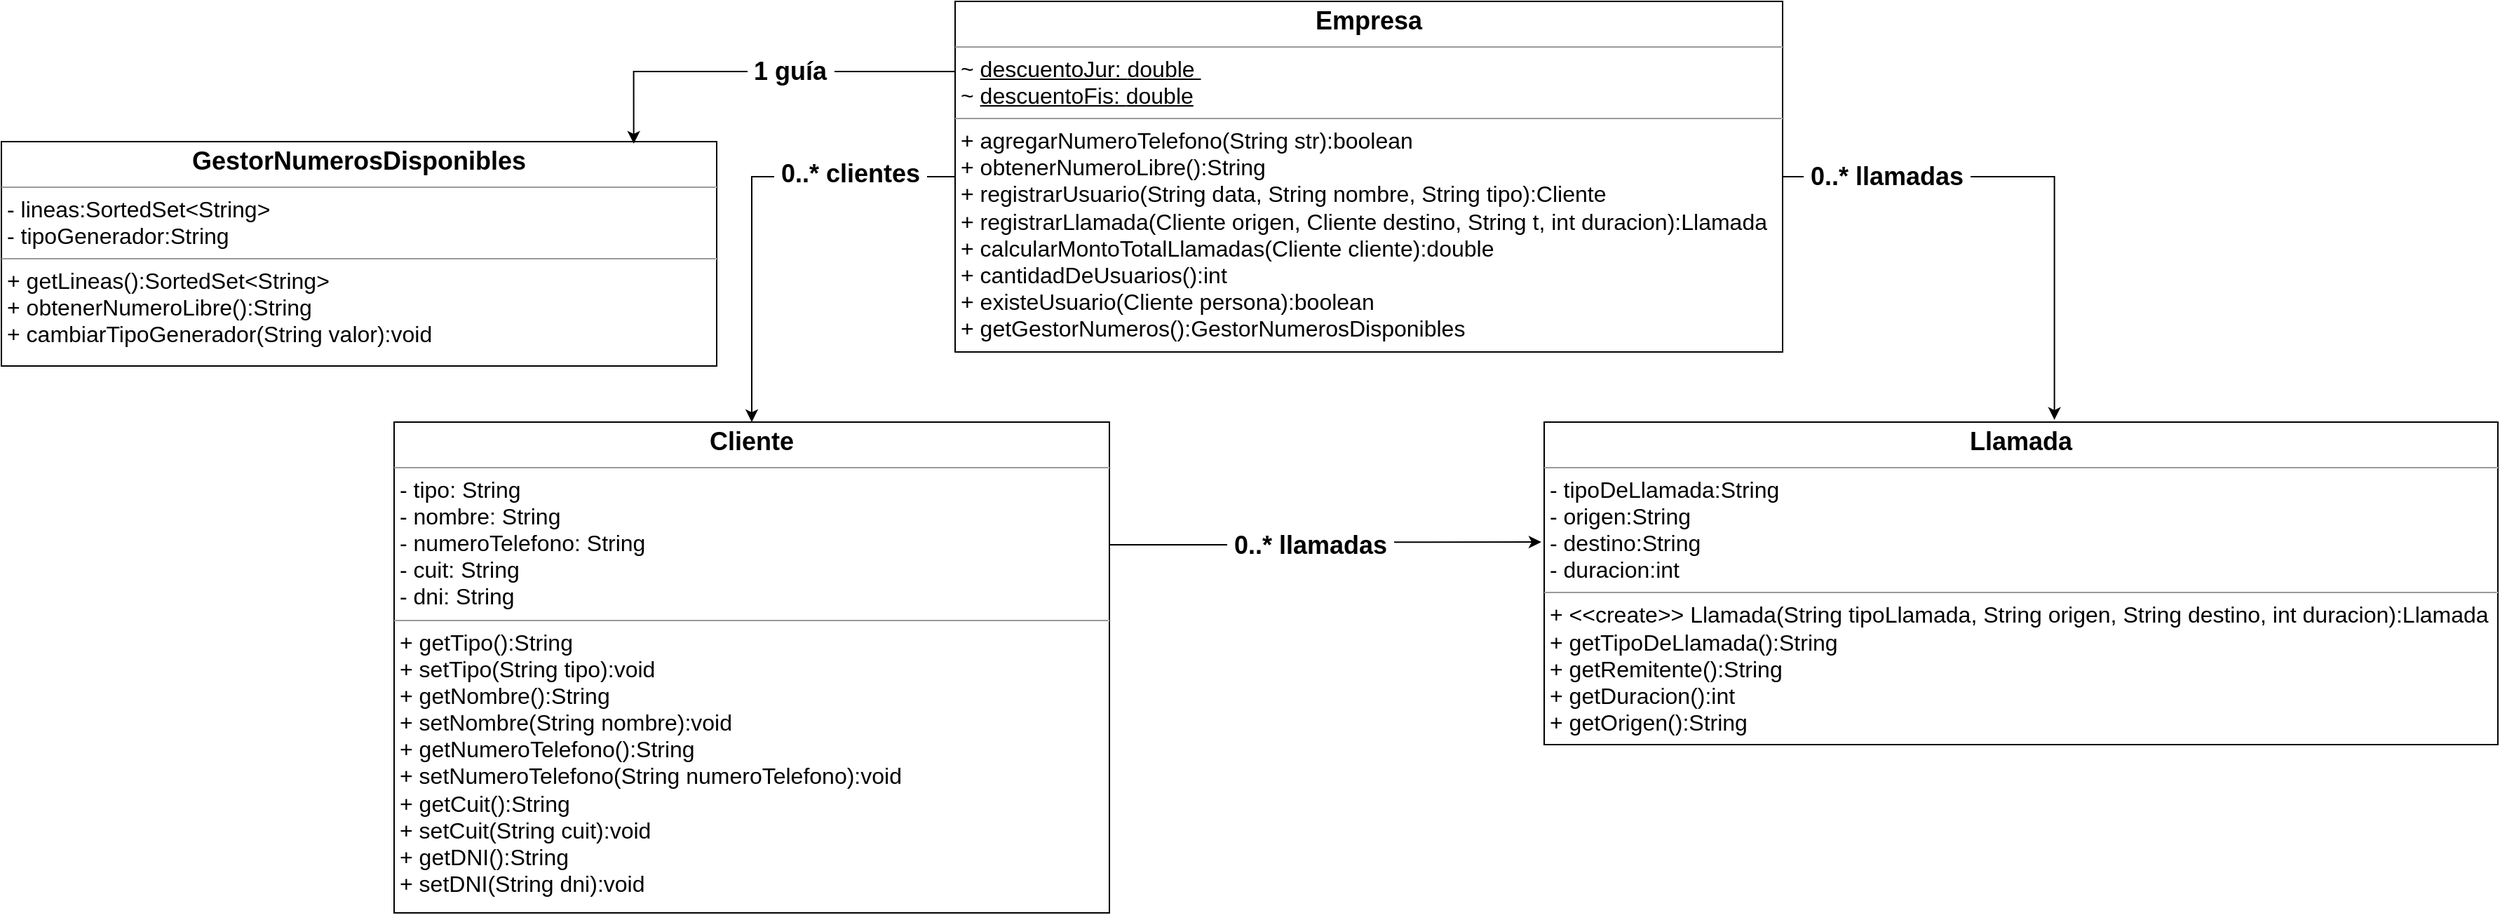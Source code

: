 <mxfile version="24.4.4" type="github">
  <diagram name="Page-1" id="c4acf3e9-155e-7222-9cf6-157b1a14988f">
    <mxGraphModel dx="2522" dy="2187" grid="1" gridSize="10" guides="1" tooltips="1" connect="1" arrows="1" fold="1" page="1" pageScale="1" pageWidth="850" pageHeight="1100" background="none" math="0" shadow="0">
      <root>
        <mxCell id="0" />
        <mxCell id="1" parent="0" />
        <mxCell id="GO7QZFpmpaeCV5GQR35J-1" value="&lt;p style=&quot;margin:0px;margin-top:4px;text-align:center;&quot;&gt;&lt;b&gt;&lt;font style=&quot;font-size: 18px;&quot;&gt;Llamada&lt;/font&gt;&lt;/b&gt;&lt;/p&gt;&lt;hr size=&quot;1&quot;&gt;&lt;p style=&quot;margin:0px;margin-left:4px;&quot;&gt;&lt;font size=&quot;3&quot;&gt;- tipoDeLlamada:String&lt;br&gt;- origen:String&lt;/font&gt;&lt;/p&gt;&lt;p style=&quot;margin:0px;margin-left:4px;&quot;&gt;&lt;font size=&quot;3&quot;&gt;- destino:String&lt;br&gt;- duracion:int&lt;/font&gt;&lt;/p&gt;&lt;hr size=&quot;1&quot;&gt;&lt;p style=&quot;margin:0px;margin-left:4px;&quot;&gt;&lt;font size=&quot;3&quot;&gt;+ &amp;lt;&amp;lt;create&amp;gt;&amp;gt; Llamada(String tipoLlamada, String origen, String destino, int duracion):Llamada&lt;br&gt;+&amp;nbsp;getTipoDeLlamada():String&lt;/font&gt;&lt;/p&gt;&lt;p style=&quot;margin:0px;margin-left:4px;&quot;&gt;&lt;font size=&quot;3&quot;&gt;+&amp;nbsp;getRemitente():String&lt;/font&gt;&lt;/p&gt;&lt;p style=&quot;margin:0px;margin-left:4px;&quot;&gt;&lt;font size=&quot;3&quot;&gt;+&amp;nbsp;getDuracion():int&lt;/font&gt;&lt;/p&gt;&lt;p style=&quot;margin:0px;margin-left:4px;&quot;&gt;&lt;font size=&quot;3&quot;&gt;+ getOrigen():String&lt;/font&gt;&lt;/p&gt;" style="verticalAlign=top;align=left;overflow=fill;fontSize=12;fontFamily=Helvetica;html=1;rounded=0;shadow=0;comic=0;labelBackgroundColor=none;strokeWidth=1" parent="1" vertex="1">
          <mxGeometry x="1190" y="-310" width="680" height="230" as="geometry" />
        </mxCell>
        <mxCell id="GO7QZFpmpaeCV5GQR35J-2" value="&lt;p style=&quot;margin:0px;margin-top:4px;text-align:center;&quot;&gt;&lt;font style=&quot;font-size: 18px;&quot;&gt;&lt;b&gt;GestorNumerosDisponibles&lt;/b&gt;&lt;br&gt;&lt;/font&gt;&lt;/p&gt;&lt;hr size=&quot;1&quot;&gt;&lt;p style=&quot;margin:0px;margin-left:4px;&quot;&gt;&lt;font size=&quot;3&quot;&gt;- lineas:&lt;span style=&quot;text-wrap: wrap;&quot;&gt;SortedSet&amp;lt;String&amp;gt;&lt;/span&gt;&lt;br&gt;-&amp;nbsp;tipoGenerador:String&lt;/font&gt;&lt;/p&gt;&lt;hr size=&quot;1&quot;&gt;&lt;p style=&quot;margin:0px;margin-left:4px;&quot;&gt;&lt;font size=&quot;3&quot;&gt;+ getLineas():SortedSet&amp;lt;String&amp;gt;&lt;br&gt;+ obtenerNumeroLibre():&lt;span style=&quot;background-color: initial;&quot;&gt;String&lt;/span&gt;&lt;/font&gt;&lt;/p&gt;&lt;p style=&quot;margin:0px;margin-left:4px;&quot;&gt;&lt;font size=&quot;3&quot;&gt;&lt;span style=&quot;background-color: initial;&quot;&gt;+&amp;nbsp;&lt;/span&gt;&lt;span style=&quot;background-color: initial;&quot;&gt;cambiarTipoGenerador(String valor):&lt;/span&gt;&lt;span style=&quot;background-color: initial;&quot;&gt;void&lt;/span&gt;&lt;span style=&quot;background-color: initial;&quot;&gt;&amp;nbsp;&lt;/span&gt;&lt;/font&gt;&lt;/p&gt;" style="verticalAlign=top;align=left;overflow=fill;fontSize=12;fontFamily=Helvetica;html=1;rounded=0;shadow=0;comic=0;labelBackgroundColor=none;strokeWidth=1" parent="1" vertex="1">
          <mxGeometry x="90" y="-510" width="510" height="160" as="geometry" />
        </mxCell>
        <mxCell id="l453c_xg0Y11GKCgeo1X-10" style="edgeStyle=orthogonalEdgeStyle;rounded=0;orthogonalLoop=1;jettySize=auto;html=1;exitX=0;exitY=0.5;exitDx=0;exitDy=0;" edge="1" parent="1" source="GO7QZFpmpaeCV5GQR35J-3" target="GO7QZFpmpaeCV5GQR35J-4">
          <mxGeometry relative="1" as="geometry" />
        </mxCell>
        <mxCell id="l453c_xg0Y11GKCgeo1X-11" value="&lt;font style=&quot;font-size: 18px;&quot;&gt;&lt;b&gt;&amp;nbsp;0..* clientes&amp;nbsp;&lt;/b&gt;&lt;/font&gt;" style="edgeLabel;html=1;align=center;verticalAlign=middle;resizable=0;points=[];" vertex="1" connectable="0" parent="l453c_xg0Y11GKCgeo1X-10">
          <mxGeometry x="-0.527" y="-2" relative="1" as="geometry">
            <mxPoint as="offset" />
          </mxGeometry>
        </mxCell>
        <mxCell id="GO7QZFpmpaeCV5GQR35J-3" value="&lt;p style=&quot;margin:0px;margin-top:4px;text-align:center;&quot;&gt;&lt;font style=&quot;font-size: 18px;&quot;&gt;&lt;b&gt;Empresa&lt;/b&gt;&lt;br&gt;&lt;/font&gt;&lt;/p&gt;&lt;hr size=&quot;1&quot;&gt;&lt;p style=&quot;margin:0px;margin-left:4px;&quot;&gt;&lt;font size=&quot;3&quot;&gt;&lt;span style=&quot;background-color: initial; text-wrap: wrap;&quot;&gt;~&amp;nbsp;&lt;u&gt;descuentoJur:&amp;nbsp;&lt;/u&gt;&lt;/span&gt;&lt;span style=&quot;background-color: initial; text-wrap: wrap; text-decoration-line: underline;&quot;&gt;double&amp;nbsp;&lt;/span&gt;&lt;br&gt;&lt;/font&gt;&lt;/p&gt;&lt;p style=&quot;margin:0px;margin-left:4px;&quot;&gt;&lt;font size=&quot;3&quot;&gt;&lt;span style=&quot;text-wrap: wrap;&quot;&gt;~ &lt;u&gt;descuentoFis:&amp;nbsp;&lt;/u&gt;&lt;/span&gt;&lt;span style=&quot;text-wrap: wrap; background-color: initial;&quot;&gt;&lt;u&gt;double&lt;/u&gt;&lt;/span&gt;&lt;span style=&quot;text-wrap: wrap; background-color: initial;&quot;&gt;&amp;nbsp;&lt;/span&gt;&lt;br&gt;&lt;/font&gt;&lt;/p&gt;&lt;hr size=&quot;1&quot;&gt;&lt;p style=&quot;margin:0px;margin-left:4px;&quot;&gt;&lt;font size=&quot;3&quot;&gt;+&amp;nbsp;&lt;span style=&quot;text-wrap: wrap;&quot;&gt;agregarNumeroTelefono(String str):&lt;/span&gt;&lt;span style=&quot;text-wrap: wrap;&quot;&gt;boolean&amp;nbsp;&lt;/span&gt;&lt;br&gt;+&amp;nbsp;&lt;span style=&quot;text-wrap: wrap; background-color: initial;&quot;&gt;obtenerNumeroLibre():&lt;/span&gt;&lt;span style=&quot;text-wrap: wrap; background-color: initial;&quot;&gt;String&lt;/span&gt;&lt;span style=&quot;text-wrap: wrap; background-color: initial;&quot;&gt;&amp;nbsp;&lt;/span&gt;&lt;/font&gt;&lt;/p&gt;&lt;p style=&quot;margin:0px;margin-left:4px;&quot;&gt;&lt;font size=&quot;3&quot;&gt;&lt;span style=&quot;text-wrap: wrap; background-color: initial;&quot;&gt;+&amp;nbsp;&lt;/span&gt;&lt;span style=&quot;text-wrap: wrap; background-color: initial;&quot;&gt;registrarUsuario(String data, String nombre, String tipo):&lt;/span&gt;&lt;span style=&quot;text-wrap: wrap; background-color: initial;&quot;&gt;Cliente&lt;/span&gt;&lt;span style=&quot;text-wrap: wrap; background-color: initial;&quot;&gt;&amp;nbsp;&lt;/span&gt;&lt;/font&gt;&lt;/p&gt;&lt;p style=&quot;margin:0px;margin-left:4px;&quot;&gt;&lt;font size=&quot;3&quot;&gt;&lt;span style=&quot;text-wrap: wrap; background-color: initial;&quot;&gt;+&amp;nbsp;&lt;/span&gt;&lt;span style=&quot;text-wrap: wrap; background-color: initial;&quot;&gt;registrarLlamada(Cliente origen, Cliente destino, String t, int duracion):&lt;/span&gt;&lt;span style=&quot;text-wrap: wrap; background-color: initial;&quot;&gt;Llamada&lt;/span&gt;&lt;span style=&quot;text-wrap: wrap; background-color: initial;&quot;&gt;&amp;nbsp;&lt;/span&gt;&lt;/font&gt;&lt;/p&gt;&lt;p style=&quot;margin:0px;margin-left:4px;&quot;&gt;&lt;font size=&quot;3&quot;&gt;&lt;span style=&quot;text-wrap: wrap; background-color: initial;&quot;&gt;+&amp;nbsp;&lt;/span&gt;&lt;span style=&quot;text-wrap: wrap; background-color: initial;&quot;&gt;calcularMontoTotalLlamadas(Cliente cliente):&lt;/span&gt;&lt;span style=&quot;text-wrap: wrap; background-color: initial;&quot;&gt;double&lt;/span&gt;&lt;span style=&quot;text-wrap: wrap; background-color: initial;&quot;&gt;&amp;nbsp;&lt;/span&gt;&lt;/font&gt;&lt;/p&gt;&lt;p style=&quot;margin:0px;margin-left:4px;&quot;&gt;&lt;font size=&quot;3&quot;&gt;&lt;span style=&quot;text-wrap: wrap; background-color: initial;&quot;&gt;+&amp;nbsp;&lt;/span&gt;&lt;span style=&quot;text-wrap: wrap; background-color: initial;&quot;&gt;cantidadDeUsuarios():&lt;/span&gt;&lt;span style=&quot;text-wrap: wrap; background-color: initial;&quot;&gt;int&lt;/span&gt;&lt;span style=&quot;text-wrap: wrap; background-color: initial;&quot;&gt;&amp;nbsp;&lt;/span&gt;&lt;/font&gt;&lt;/p&gt;&lt;p style=&quot;margin:0px;margin-left:4px;&quot;&gt;&lt;font size=&quot;3&quot;&gt;&lt;span style=&quot;text-wrap: wrap; background-color: initial;&quot;&gt;+&amp;nbsp;&lt;/span&gt;&lt;span style=&quot;text-wrap: wrap; background-color: initial;&quot;&gt;existeUsuario(Cliente persona):&lt;/span&gt;&lt;span style=&quot;text-wrap: wrap; background-color: initial;&quot;&gt;boolean&lt;/span&gt;&lt;span style=&quot;text-wrap: wrap; background-color: initial;&quot;&gt;&amp;nbsp;&lt;/span&gt;&lt;/font&gt;&lt;/p&gt;&lt;p style=&quot;margin:0px;margin-left:4px;&quot;&gt;&lt;font size=&quot;3&quot;&gt;&lt;span style=&quot;text-wrap: wrap; background-color: initial;&quot;&gt;+&amp;nbsp;&lt;/span&gt;&lt;span style=&quot;text-wrap: wrap; background-color: initial;&quot;&gt;getGestorNumeros():&lt;/span&gt;&lt;span style=&quot;text-wrap: wrap; background-color: initial;&quot;&gt;GestorNumerosDisponibles&lt;/span&gt;&lt;span style=&quot;text-wrap: wrap; background-color: initial;&quot;&gt;&amp;nbsp;&lt;/span&gt;&lt;/font&gt;&lt;/p&gt;" style="verticalAlign=top;align=left;overflow=fill;fontSize=12;fontFamily=Helvetica;html=1;rounded=0;shadow=0;comic=0;labelBackgroundColor=none;strokeWidth=1" parent="1" vertex="1">
          <mxGeometry x="770" y="-610" width="590" height="250" as="geometry" />
        </mxCell>
        <mxCell id="GO7QZFpmpaeCV5GQR35J-4" value="&lt;p style=&quot;margin:0px;margin-top:4px;text-align:center;&quot;&gt;&lt;font style=&quot;font-size: 18px;&quot;&gt;&lt;b&gt;Cliente&lt;/b&gt;&lt;br&gt;&lt;/font&gt;&lt;/p&gt;&lt;hr size=&quot;1&quot;&gt;&lt;p style=&quot;margin:0px;margin-left:4px;&quot;&gt;&lt;font size=&quot;3&quot;&gt;&lt;span style=&quot;background-color: initial;&quot;&gt;- tipo:&amp;nbsp;&lt;/span&gt;&lt;span style=&quot;background-color: initial;&quot;&gt;String&lt;/span&gt;&lt;span style=&quot;background-color: initial;&quot;&gt;&amp;nbsp;&lt;/span&gt;&lt;br&gt;&lt;/font&gt;&lt;/p&gt;&lt;p style=&quot;margin:0px;margin-left:4px;&quot;&gt;&lt;font size=&quot;3&quot;&gt;&lt;span style=&quot;white-space-collapse: collapse;&quot;&gt;- nombre:&amp;nbsp;&lt;/span&gt;&lt;span style=&quot;background-color: initial;&quot;&gt;String&lt;/span&gt;&lt;span style=&quot;background-color: initial;&quot;&gt;&amp;nbsp;&lt;/span&gt;&lt;/font&gt;&lt;/p&gt;&lt;p style=&quot;margin:0px;margin-left:4px;&quot;&gt;&lt;font size=&quot;3&quot;&gt;&lt;span style=&quot;white-space-collapse: collapse;&quot;&gt;- numeroTelefono:&amp;nbsp;&lt;/span&gt;&lt;span style=&quot;background-color: initial;&quot;&gt;String&lt;/span&gt;&lt;span style=&quot;background-color: initial;&quot;&gt;&amp;nbsp;&lt;/span&gt;&lt;/font&gt;&lt;/p&gt;&lt;p style=&quot;margin:0px;margin-left:4px;&quot;&gt;&lt;font size=&quot;3&quot;&gt;&lt;span style=&quot;white-space-collapse: collapse;&quot;&gt;- cuit:&amp;nbsp;&lt;/span&gt;&lt;span style=&quot;background-color: initial;&quot;&gt;String&lt;/span&gt;&lt;span style=&quot;background-color: initial;&quot;&gt;&amp;nbsp;&lt;/span&gt;&lt;/font&gt;&lt;/p&gt;&lt;p style=&quot;margin:0px;margin-left:4px;&quot;&gt;&lt;font size=&quot;3&quot;&gt;&lt;span style=&quot;white-space-collapse: collapse;&quot;&gt;- dni:&amp;nbsp;&lt;/span&gt;&lt;span style=&quot;background-color: initial;&quot;&gt;String&lt;/span&gt;&lt;span style=&quot;background-color: initial;&quot;&gt;&amp;nbsp;&lt;/span&gt;&lt;/font&gt;&lt;/p&gt;&lt;hr size=&quot;1&quot;&gt;&lt;p style=&quot;margin:0px;margin-left:4px;&quot;&gt;&lt;font size=&quot;3&quot;&gt;+&amp;nbsp;&lt;span style=&quot;background-color: initial;&quot;&gt;getTipo():&lt;/span&gt;&lt;span style=&quot;background-color: initial;&quot;&gt;String&lt;/span&gt;&lt;span style=&quot;background-color: initial;&quot;&gt;&amp;nbsp;&lt;/span&gt;&lt;span style=&quot;background-color: initial;&quot;&gt;&amp;nbsp;&lt;/span&gt;&lt;span style=&quot;background-color: initial; white-space-collapse: preserve;&quot;&gt;&#x9;&#x9;&lt;/span&gt;&lt;/font&gt;&lt;/p&gt;&lt;p style=&quot;margin:0px;margin-left:4px;&quot;&gt;&lt;span style=&quot;white-space-collapse: preserve; white-space-collapse: collapse;&quot;&gt;&lt;font size=&quot;3&quot;&gt;&#x9;&lt;/font&gt;&lt;/span&gt;&lt;/p&gt;&lt;p style=&quot;margin:0px;margin-left:4px;&quot;&gt;&lt;font size=&quot;3&quot;&gt;+ setTipo(String tipo):&lt;span style=&quot;background-color: initial;&quot;&gt;void&lt;/span&gt;&lt;span style=&quot;background-color: initial;&quot;&gt;&amp;nbsp;&lt;/span&gt;&lt;/font&gt;&lt;/p&gt;&lt;p style=&quot;margin:0px;margin-left:4px;&quot;&gt;&lt;span style=&quot;white-space-collapse: preserve; white-space-collapse: collapse;&quot;&gt;&lt;font size=&quot;3&quot;&gt;&#x9;&lt;/font&gt;&lt;/span&gt;&lt;/p&gt;&lt;p style=&quot;margin:0px;margin-left:4px;&quot;&gt;&lt;font size=&quot;3&quot;&gt;+ getNombre():&lt;span style=&quot;background-color: initial;&quot;&gt;String&lt;/span&gt;&lt;span style=&quot;background-color: initial;&quot;&gt;&amp;nbsp;&lt;/span&gt;&lt;span style=&quot;background-color: initial;&quot;&gt;&amp;nbsp;&lt;/span&gt;&lt;span style=&quot;background-color: initial; white-space-collapse: preserve;&quot;&gt;&#x9;&#x9;&lt;/span&gt;&lt;/font&gt;&lt;/p&gt;&lt;p style=&quot;margin:0px;margin-left:4px;&quot;&gt;&lt;span style=&quot;white-space-collapse: preserve; white-space-collapse: collapse;&quot;&gt;&lt;font size=&quot;3&quot;&gt;&#x9;&lt;/font&gt;&lt;/span&gt;&lt;/p&gt;&lt;p style=&quot;margin:0px;margin-left:4px;&quot;&gt;&lt;font size=&quot;3&quot;&gt;+ setNombre(String nombre):&lt;span style=&quot;background-color: initial;&quot;&gt;void&lt;/span&gt;&lt;span style=&quot;background-color: initial;&quot;&gt;&amp;nbsp;&lt;/span&gt;&lt;span style=&quot;background-color: initial;&quot;&gt;&amp;nbsp;&lt;/span&gt;&lt;span style=&quot;background-color: initial; white-space-collapse: preserve;&quot;&gt;&#x9;&#x9;&lt;/span&gt;&lt;/font&gt;&lt;/p&gt;&lt;p style=&quot;margin:0px;margin-left:4px;&quot;&gt;&lt;span style=&quot;white-space-collapse: preserve; white-space-collapse: collapse;&quot;&gt;&lt;font size=&quot;3&quot;&gt;&#x9;&lt;/font&gt;&lt;/span&gt;&lt;/p&gt;&lt;p style=&quot;margin:0px;margin-left:4px;&quot;&gt;&lt;font size=&quot;3&quot;&gt;+ getNumeroTelefono():&lt;span style=&quot;background-color: initial;&quot;&gt;String&lt;/span&gt;&lt;span style=&quot;background-color: initial;&quot;&gt;&amp;nbsp;&lt;/span&gt;&lt;span style=&quot;background-color: initial;&quot;&gt;&amp;nbsp;&lt;/span&gt;&lt;span style=&quot;background-color: initial; white-space-collapse: preserve;&quot;&gt;&#x9;&#x9;&lt;/span&gt;&lt;/font&gt;&lt;/p&gt;&lt;p style=&quot;margin:0px;margin-left:4px;&quot;&gt;&lt;span style=&quot;white-space-collapse: preserve; white-space-collapse: collapse;&quot;&gt;&lt;font size=&quot;3&quot;&gt;&#x9;&lt;/font&gt;&lt;/span&gt;&lt;/p&gt;&lt;p style=&quot;margin:0px;margin-left:4px;&quot;&gt;&lt;font size=&quot;3&quot;&gt;+ setNumeroTelefono(String numeroTelefono):&lt;span style=&quot;background-color: initial;&quot;&gt;void&lt;/span&gt;&lt;span style=&quot;background-color: initial;&quot;&gt;&amp;nbsp;&lt;/span&gt;&lt;span style=&quot;background-color: initial; white-space-collapse: preserve;&quot;&gt;&#x9;&#x9;&lt;/span&gt;&lt;/font&gt;&lt;/p&gt;&lt;p style=&quot;margin:0px;margin-left:4px;&quot;&gt;&lt;span style=&quot;white-space-collapse: preserve; white-space-collapse: collapse;&quot;&gt;&lt;font size=&quot;3&quot;&gt;&#x9;&lt;/font&gt;&lt;/span&gt;&lt;/p&gt;&lt;p style=&quot;margin:0px;margin-left:4px;&quot;&gt;&lt;font size=&quot;3&quot;&gt;+ getCuit():&lt;span style=&quot;background-color: initial;&quot;&gt;String&lt;/span&gt;&lt;span style=&quot;background-color: initial;&quot;&gt;&amp;nbsp;&lt;/span&gt;&lt;span style=&quot;background-color: initial;&quot;&gt;&amp;nbsp;&lt;/span&gt;&lt;span style=&quot;background-color: initial; white-space-collapse: preserve;&quot;&gt;&#x9;&#x9;&lt;/span&gt;&lt;/font&gt;&lt;/p&gt;&lt;p style=&quot;margin:0px;margin-left:4px;&quot;&gt;&lt;span style=&quot;white-space-collapse: preserve; white-space-collapse: collapse;&quot;&gt;&lt;font size=&quot;3&quot;&gt;&#x9;&lt;/font&gt;&lt;/span&gt;&lt;/p&gt;&lt;p style=&quot;margin:0px;margin-left:4px;&quot;&gt;&lt;font size=&quot;3&quot;&gt;+ setCuit(String cuit):&lt;span style=&quot;background-color: initial;&quot;&gt;void&lt;/span&gt;&lt;span style=&quot;background-color: initial;&quot;&gt;&amp;nbsp;&lt;/span&gt;&lt;span style=&quot;background-color: initial;&quot;&gt;&amp;nbsp;&lt;/span&gt;&lt;span style=&quot;background-color: initial; white-space-collapse: preserve;&quot;&gt;&#x9;&#x9;&lt;/span&gt;&lt;/font&gt;&lt;/p&gt;&lt;p style=&quot;margin:0px;margin-left:4px;&quot;&gt;&lt;span style=&quot;white-space-collapse: preserve; white-space-collapse: collapse;&quot;&gt;&lt;font size=&quot;3&quot;&gt;&#x9;&lt;/font&gt;&lt;/span&gt;&lt;/p&gt;&lt;p style=&quot;margin:0px;margin-left:4px;&quot;&gt;&lt;font size=&quot;3&quot;&gt;+ getDNI():&lt;span style=&quot;background-color: initial;&quot;&gt;String&lt;/span&gt;&lt;span style=&quot;background-color: initial;&quot;&gt;&amp;nbsp;&lt;/span&gt;&lt;span style=&quot;background-color: initial;&quot;&gt;&amp;nbsp;&lt;/span&gt;&lt;span style=&quot;background-color: initial; white-space-collapse: preserve;&quot;&gt;&#x9;&#x9;&lt;/span&gt;&lt;/font&gt;&lt;/p&gt;&lt;p style=&quot;margin:0px;margin-left:4px;&quot;&gt;&lt;span style=&quot;white-space-collapse: preserve; white-space-collapse: collapse;&quot;&gt;&lt;font size=&quot;3&quot;&gt;&#x9;&lt;/font&gt;&lt;/span&gt;&lt;/p&gt;&lt;p style=&quot;margin:0px;margin-left:4px;&quot;&gt;&lt;font size=&quot;3&quot;&gt;+ setDNI(String dni):&lt;span style=&quot;background-color: initial;&quot;&gt;void&lt;/span&gt;&lt;span style=&quot;background-color: initial;&quot;&gt;&amp;nbsp;&lt;/span&gt;&lt;span style=&quot;background-color: initial; white-space-collapse: preserve;&quot;&gt;&#x9;&lt;/span&gt;&lt;/font&gt;&lt;/p&gt;&lt;p style=&quot;margin:0px;margin-left:4px;&quot;&gt;&lt;br&gt;&lt;/p&gt;" style="verticalAlign=top;align=left;overflow=fill;fontSize=12;fontFamily=Helvetica;html=1;rounded=0;shadow=0;comic=0;labelBackgroundColor=none;strokeWidth=1" parent="1" vertex="1">
          <mxGeometry x="370" y="-310" width="510" height="350" as="geometry" />
        </mxCell>
        <mxCell id="l453c_xg0Y11GKCgeo1X-8" style="edgeStyle=orthogonalEdgeStyle;rounded=0;orthogonalLoop=1;jettySize=auto;html=1;exitX=1;exitY=0.25;exitDx=0;exitDy=0;entryX=-0.003;entryY=0.372;entryDx=0;entryDy=0;entryPerimeter=0;" edge="1" parent="1" source="GO7QZFpmpaeCV5GQR35J-4" target="GO7QZFpmpaeCV5GQR35J-1">
          <mxGeometry relative="1" as="geometry" />
        </mxCell>
        <mxCell id="l453c_xg0Y11GKCgeo1X-9" value="&lt;b&gt;&lt;font style=&quot;font-size: 18px;&quot;&gt;&amp;nbsp;0..* llamadas&amp;nbsp;&lt;/font&gt;&lt;/b&gt;" style="edgeLabel;html=1;align=center;verticalAlign=middle;resizable=0;points=[];" vertex="1" connectable="0" parent="l453c_xg0Y11GKCgeo1X-8">
          <mxGeometry x="-0.076" relative="1" as="geometry">
            <mxPoint as="offset" />
          </mxGeometry>
        </mxCell>
        <mxCell id="l453c_xg0Y11GKCgeo1X-12" style="edgeStyle=orthogonalEdgeStyle;rounded=0;orthogonalLoop=1;jettySize=auto;html=1;exitX=1;exitY=0.5;exitDx=0;exitDy=0;entryX=0.535;entryY=-0.007;entryDx=0;entryDy=0;entryPerimeter=0;" edge="1" parent="1" source="GO7QZFpmpaeCV5GQR35J-3" target="GO7QZFpmpaeCV5GQR35J-1">
          <mxGeometry relative="1" as="geometry" />
        </mxCell>
        <mxCell id="l453c_xg0Y11GKCgeo1X-13" value="&lt;font style=&quot;font-size: 18px;&quot;&gt;&lt;b&gt;&amp;nbsp;0..* llamadas&amp;nbsp;&lt;/b&gt;&lt;/font&gt;" style="edgeLabel;html=1;align=center;verticalAlign=middle;resizable=0;points=[];" vertex="1" connectable="0" parent="l453c_xg0Y11GKCgeo1X-12">
          <mxGeometry x="-0.597" relative="1" as="geometry">
            <mxPoint as="offset" />
          </mxGeometry>
        </mxCell>
        <mxCell id="l453c_xg0Y11GKCgeo1X-14" style="edgeStyle=orthogonalEdgeStyle;rounded=0;orthogonalLoop=1;jettySize=auto;html=1;exitX=0;exitY=0.25;exitDx=0;exitDy=0;entryX=0.884;entryY=0.009;entryDx=0;entryDy=0;entryPerimeter=0;" edge="1" parent="1" source="GO7QZFpmpaeCV5GQR35J-3" target="GO7QZFpmpaeCV5GQR35J-2">
          <mxGeometry relative="1" as="geometry">
            <mxPoint x="754.49" y="-559.52" as="sourcePoint" />
            <mxPoint x="20.0" y="-574" as="targetPoint" />
            <Array as="points">
              <mxPoint x="770" y="-560" />
              <mxPoint x="541" y="-560" />
            </Array>
          </mxGeometry>
        </mxCell>
        <mxCell id="l453c_xg0Y11GKCgeo1X-15" value="&lt;b&gt;&lt;font style=&quot;font-size: 18px;&quot;&gt;&amp;nbsp;1 guía&amp;nbsp;&lt;/font&gt;&lt;/b&gt;" style="edgeLabel;html=1;align=center;verticalAlign=middle;resizable=0;points=[];" vertex="1" connectable="0" parent="l453c_xg0Y11GKCgeo1X-14">
          <mxGeometry x="-0.11" relative="1" as="geometry">
            <mxPoint as="offset" />
          </mxGeometry>
        </mxCell>
      </root>
    </mxGraphModel>
  </diagram>
</mxfile>

